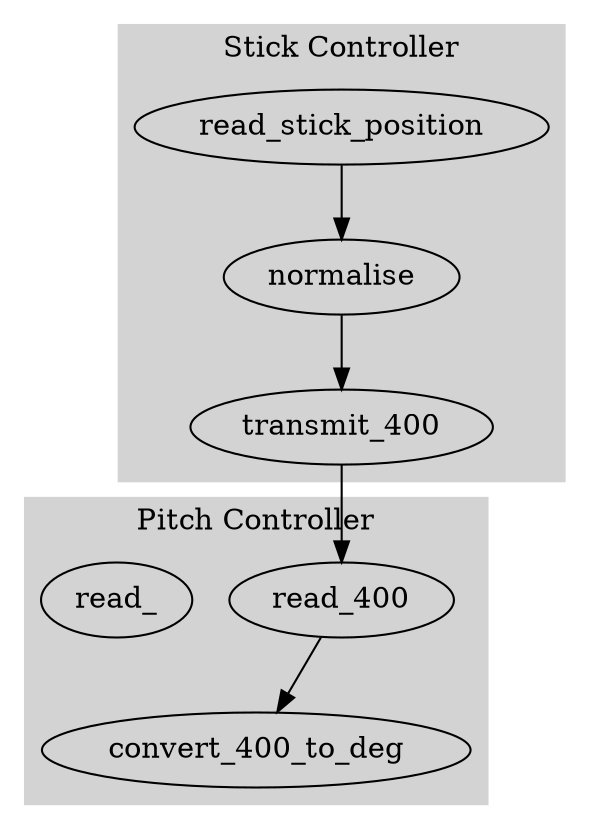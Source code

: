 digraph Pitch {
  subgraph clusterStick_Controller {
    label = "Stick Controller";
    style=filled;
    color=lightgrey;
    read_stick_position -> normalise -> transmit_400;
  }

  subgraph clusterPitch_Controller {
    label = "Pitch Controller";
    style=filled;
    color=lightgrey;
    read_400 -> convert_400_to_deg;
    read_
  }

  transmit_400 -> read_400;
}
